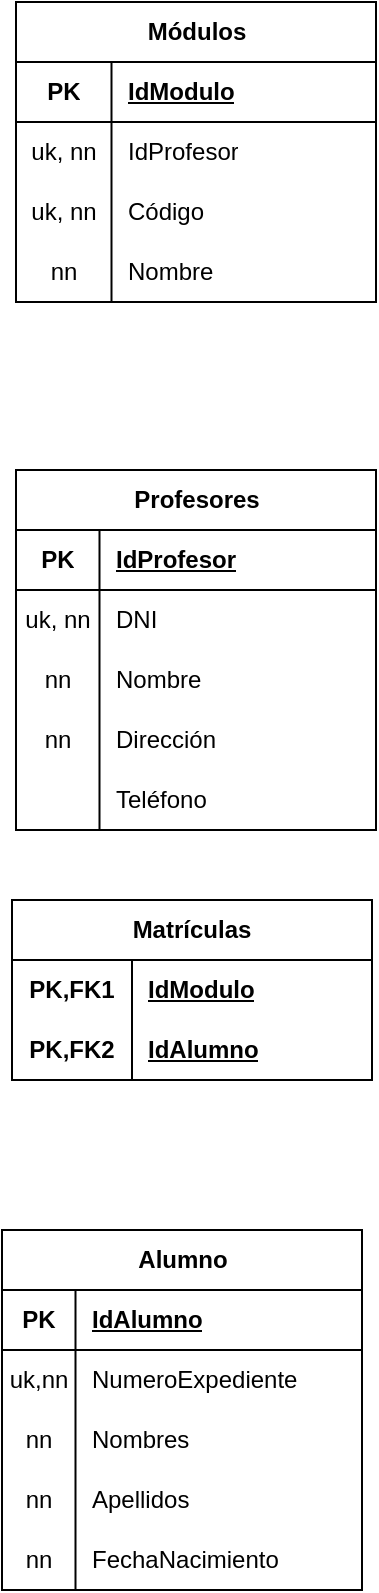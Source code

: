 <mxfile version="22.1.0" type="github">
  <diagram name="Página-1" id="tvJk13WSp2HQ4miFWRbo">
    <mxGraphModel dx="474" dy="789" grid="0" gridSize="10" guides="1" tooltips="1" connect="1" arrows="1" fold="1" page="0" pageScale="1" pageWidth="827" pageHeight="1169" math="0" shadow="0">
      <root>
        <mxCell id="0" />
        <mxCell id="1" parent="0" />
        <mxCell id="f92ThQpt_HkGoviK5OzU-1" value="Profesores" style="shape=table;startSize=30;container=1;collapsible=1;childLayout=tableLayout;fixedRows=1;rowLines=0;fontStyle=1;align=center;resizeLast=1;html=1;" vertex="1" parent="1">
          <mxGeometry x="329" y="293" width="180" height="180" as="geometry" />
        </mxCell>
        <mxCell id="f92ThQpt_HkGoviK5OzU-2" value="" style="shape=tableRow;horizontal=0;startSize=0;swimlaneHead=0;swimlaneBody=0;fillColor=none;collapsible=0;dropTarget=0;points=[[0,0.5],[1,0.5]];portConstraint=eastwest;top=0;left=0;right=0;bottom=1;" vertex="1" parent="f92ThQpt_HkGoviK5OzU-1">
          <mxGeometry y="30" width="180" height="30" as="geometry" />
        </mxCell>
        <mxCell id="f92ThQpt_HkGoviK5OzU-3" value="PK" style="shape=partialRectangle;connectable=0;fillColor=none;top=0;left=0;bottom=0;right=0;fontStyle=1;overflow=hidden;whiteSpace=wrap;html=1;" vertex="1" parent="f92ThQpt_HkGoviK5OzU-2">
          <mxGeometry width="41.75" height="30" as="geometry">
            <mxRectangle width="41.75" height="30" as="alternateBounds" />
          </mxGeometry>
        </mxCell>
        <mxCell id="f92ThQpt_HkGoviK5OzU-4" value="IdProfesor" style="shape=partialRectangle;connectable=0;fillColor=none;top=0;left=0;bottom=0;right=0;align=left;spacingLeft=6;fontStyle=5;overflow=hidden;whiteSpace=wrap;html=1;" vertex="1" parent="f92ThQpt_HkGoviK5OzU-2">
          <mxGeometry x="41.75" width="138.25" height="30" as="geometry">
            <mxRectangle width="138.25" height="30" as="alternateBounds" />
          </mxGeometry>
        </mxCell>
        <mxCell id="f92ThQpt_HkGoviK5OzU-5" value="" style="shape=tableRow;horizontal=0;startSize=0;swimlaneHead=0;swimlaneBody=0;fillColor=none;collapsible=0;dropTarget=0;points=[[0,0.5],[1,0.5]];portConstraint=eastwest;top=0;left=0;right=0;bottom=0;" vertex="1" parent="f92ThQpt_HkGoviK5OzU-1">
          <mxGeometry y="60" width="180" height="30" as="geometry" />
        </mxCell>
        <mxCell id="f92ThQpt_HkGoviK5OzU-6" value="uk, nn" style="shape=partialRectangle;connectable=0;fillColor=none;top=0;left=0;bottom=0;right=0;editable=1;overflow=hidden;whiteSpace=wrap;html=1;" vertex="1" parent="f92ThQpt_HkGoviK5OzU-5">
          <mxGeometry width="41.75" height="30" as="geometry">
            <mxRectangle width="41.75" height="30" as="alternateBounds" />
          </mxGeometry>
        </mxCell>
        <mxCell id="f92ThQpt_HkGoviK5OzU-7" value="DNI" style="shape=partialRectangle;connectable=0;fillColor=none;top=0;left=0;bottom=0;right=0;align=left;spacingLeft=6;overflow=hidden;whiteSpace=wrap;html=1;" vertex="1" parent="f92ThQpt_HkGoviK5OzU-5">
          <mxGeometry x="41.75" width="138.25" height="30" as="geometry">
            <mxRectangle width="138.25" height="30" as="alternateBounds" />
          </mxGeometry>
        </mxCell>
        <mxCell id="f92ThQpt_HkGoviK5OzU-8" value="" style="shape=tableRow;horizontal=0;startSize=0;swimlaneHead=0;swimlaneBody=0;fillColor=none;collapsible=0;dropTarget=0;points=[[0,0.5],[1,0.5]];portConstraint=eastwest;top=0;left=0;right=0;bottom=0;" vertex="1" parent="f92ThQpt_HkGoviK5OzU-1">
          <mxGeometry y="90" width="180" height="30" as="geometry" />
        </mxCell>
        <mxCell id="f92ThQpt_HkGoviK5OzU-9" value="nn" style="shape=partialRectangle;connectable=0;fillColor=none;top=0;left=0;bottom=0;right=0;editable=1;overflow=hidden;whiteSpace=wrap;html=1;" vertex="1" parent="f92ThQpt_HkGoviK5OzU-8">
          <mxGeometry width="41.75" height="30" as="geometry">
            <mxRectangle width="41.75" height="30" as="alternateBounds" />
          </mxGeometry>
        </mxCell>
        <mxCell id="f92ThQpt_HkGoviK5OzU-10" value="Nombre" style="shape=partialRectangle;connectable=0;fillColor=none;top=0;left=0;bottom=0;right=0;align=left;spacingLeft=6;overflow=hidden;whiteSpace=wrap;html=1;" vertex="1" parent="f92ThQpt_HkGoviK5OzU-8">
          <mxGeometry x="41.75" width="138.25" height="30" as="geometry">
            <mxRectangle width="138.25" height="30" as="alternateBounds" />
          </mxGeometry>
        </mxCell>
        <mxCell id="f92ThQpt_HkGoviK5OzU-11" value="" style="shape=tableRow;horizontal=0;startSize=0;swimlaneHead=0;swimlaneBody=0;fillColor=none;collapsible=0;dropTarget=0;points=[[0,0.5],[1,0.5]];portConstraint=eastwest;top=0;left=0;right=0;bottom=0;" vertex="1" parent="f92ThQpt_HkGoviK5OzU-1">
          <mxGeometry y="120" width="180" height="30" as="geometry" />
        </mxCell>
        <mxCell id="f92ThQpt_HkGoviK5OzU-12" value="nn" style="shape=partialRectangle;connectable=0;fillColor=none;top=0;left=0;bottom=0;right=0;editable=1;overflow=hidden;whiteSpace=wrap;html=1;" vertex="1" parent="f92ThQpt_HkGoviK5OzU-11">
          <mxGeometry width="41.75" height="30" as="geometry">
            <mxRectangle width="41.75" height="30" as="alternateBounds" />
          </mxGeometry>
        </mxCell>
        <mxCell id="f92ThQpt_HkGoviK5OzU-13" value="Dirección" style="shape=partialRectangle;connectable=0;fillColor=none;top=0;left=0;bottom=0;right=0;align=left;spacingLeft=6;overflow=hidden;whiteSpace=wrap;html=1;" vertex="1" parent="f92ThQpt_HkGoviK5OzU-11">
          <mxGeometry x="41.75" width="138.25" height="30" as="geometry">
            <mxRectangle width="138.25" height="30" as="alternateBounds" />
          </mxGeometry>
        </mxCell>
        <mxCell id="f92ThQpt_HkGoviK5OzU-14" value="" style="shape=tableRow;horizontal=0;startSize=0;swimlaneHead=0;swimlaneBody=0;fillColor=none;collapsible=0;dropTarget=0;points=[[0,0.5],[1,0.5]];portConstraint=eastwest;top=0;left=0;right=0;bottom=0;" vertex="1" parent="f92ThQpt_HkGoviK5OzU-1">
          <mxGeometry y="150" width="180" height="30" as="geometry" />
        </mxCell>
        <mxCell id="f92ThQpt_HkGoviK5OzU-15" value="" style="shape=partialRectangle;connectable=0;fillColor=none;top=0;left=0;bottom=0;right=0;editable=1;overflow=hidden;whiteSpace=wrap;html=1;" vertex="1" parent="f92ThQpt_HkGoviK5OzU-14">
          <mxGeometry width="41.75" height="30" as="geometry">
            <mxRectangle width="41.75" height="30" as="alternateBounds" />
          </mxGeometry>
        </mxCell>
        <mxCell id="f92ThQpt_HkGoviK5OzU-16" value="Teléfono" style="shape=partialRectangle;connectable=0;fillColor=none;top=0;left=0;bottom=0;right=0;align=left;spacingLeft=6;overflow=hidden;whiteSpace=wrap;html=1;" vertex="1" parent="f92ThQpt_HkGoviK5OzU-14">
          <mxGeometry x="41.75" width="138.25" height="30" as="geometry">
            <mxRectangle width="138.25" height="30" as="alternateBounds" />
          </mxGeometry>
        </mxCell>
        <mxCell id="f92ThQpt_HkGoviK5OzU-17" value="Módulos" style="shape=table;startSize=30;container=1;collapsible=1;childLayout=tableLayout;fixedRows=1;rowLines=0;fontStyle=1;align=center;resizeLast=1;html=1;" vertex="1" parent="1">
          <mxGeometry x="329" y="59" width="180" height="150" as="geometry" />
        </mxCell>
        <mxCell id="f92ThQpt_HkGoviK5OzU-18" value="" style="shape=tableRow;horizontal=0;startSize=0;swimlaneHead=0;swimlaneBody=0;fillColor=none;collapsible=0;dropTarget=0;points=[[0,0.5],[1,0.5]];portConstraint=eastwest;top=0;left=0;right=0;bottom=1;" vertex="1" parent="f92ThQpt_HkGoviK5OzU-17">
          <mxGeometry y="30" width="180" height="30" as="geometry" />
        </mxCell>
        <mxCell id="f92ThQpt_HkGoviK5OzU-19" value="PK" style="shape=partialRectangle;connectable=0;fillColor=none;top=0;left=0;bottom=0;right=0;fontStyle=1;overflow=hidden;whiteSpace=wrap;html=1;" vertex="1" parent="f92ThQpt_HkGoviK5OzU-18">
          <mxGeometry width="47.75" height="30" as="geometry">
            <mxRectangle width="47.75" height="30" as="alternateBounds" />
          </mxGeometry>
        </mxCell>
        <mxCell id="f92ThQpt_HkGoviK5OzU-20" value="IdModulo" style="shape=partialRectangle;connectable=0;fillColor=none;top=0;left=0;bottom=0;right=0;align=left;spacingLeft=6;fontStyle=5;overflow=hidden;whiteSpace=wrap;html=1;" vertex="1" parent="f92ThQpt_HkGoviK5OzU-18">
          <mxGeometry x="47.75" width="132.25" height="30" as="geometry">
            <mxRectangle width="132.25" height="30" as="alternateBounds" />
          </mxGeometry>
        </mxCell>
        <mxCell id="f92ThQpt_HkGoviK5OzU-21" value="" style="shape=tableRow;horizontal=0;startSize=0;swimlaneHead=0;swimlaneBody=0;fillColor=none;collapsible=0;dropTarget=0;points=[[0,0.5],[1,0.5]];portConstraint=eastwest;top=0;left=0;right=0;bottom=0;" vertex="1" parent="f92ThQpt_HkGoviK5OzU-17">
          <mxGeometry y="60" width="180" height="30" as="geometry" />
        </mxCell>
        <mxCell id="f92ThQpt_HkGoviK5OzU-22" value="uk, nn" style="shape=partialRectangle;connectable=0;fillColor=none;top=0;left=0;bottom=0;right=0;editable=1;overflow=hidden;whiteSpace=wrap;html=1;" vertex="1" parent="f92ThQpt_HkGoviK5OzU-21">
          <mxGeometry width="47.75" height="30" as="geometry">
            <mxRectangle width="47.75" height="30" as="alternateBounds" />
          </mxGeometry>
        </mxCell>
        <mxCell id="f92ThQpt_HkGoviK5OzU-23" value="IdProfesor" style="shape=partialRectangle;connectable=0;fillColor=none;top=0;left=0;bottom=0;right=0;align=left;spacingLeft=6;overflow=hidden;whiteSpace=wrap;html=1;" vertex="1" parent="f92ThQpt_HkGoviK5OzU-21">
          <mxGeometry x="47.75" width="132.25" height="30" as="geometry">
            <mxRectangle width="132.25" height="30" as="alternateBounds" />
          </mxGeometry>
        </mxCell>
        <mxCell id="f92ThQpt_HkGoviK5OzU-30" value="" style="shape=tableRow;horizontal=0;startSize=0;swimlaneHead=0;swimlaneBody=0;fillColor=none;collapsible=0;dropTarget=0;points=[[0,0.5],[1,0.5]];portConstraint=eastwest;top=0;left=0;right=0;bottom=0;" vertex="1" parent="f92ThQpt_HkGoviK5OzU-17">
          <mxGeometry y="90" width="180" height="30" as="geometry" />
        </mxCell>
        <mxCell id="f92ThQpt_HkGoviK5OzU-31" value="uk, nn" style="shape=partialRectangle;connectable=0;fillColor=none;top=0;left=0;bottom=0;right=0;editable=1;overflow=hidden;whiteSpace=wrap;html=1;" vertex="1" parent="f92ThQpt_HkGoviK5OzU-30">
          <mxGeometry width="47.75" height="30" as="geometry">
            <mxRectangle width="47.75" height="30" as="alternateBounds" />
          </mxGeometry>
        </mxCell>
        <mxCell id="f92ThQpt_HkGoviK5OzU-32" value="Código" style="shape=partialRectangle;connectable=0;fillColor=none;top=0;left=0;bottom=0;right=0;align=left;spacingLeft=6;overflow=hidden;whiteSpace=wrap;html=1;" vertex="1" parent="f92ThQpt_HkGoviK5OzU-30">
          <mxGeometry x="47.75" width="132.25" height="30" as="geometry">
            <mxRectangle width="132.25" height="30" as="alternateBounds" />
          </mxGeometry>
        </mxCell>
        <mxCell id="f92ThQpt_HkGoviK5OzU-24" value="" style="shape=tableRow;horizontal=0;startSize=0;swimlaneHead=0;swimlaneBody=0;fillColor=none;collapsible=0;dropTarget=0;points=[[0,0.5],[1,0.5]];portConstraint=eastwest;top=0;left=0;right=0;bottom=0;" vertex="1" parent="f92ThQpt_HkGoviK5OzU-17">
          <mxGeometry y="120" width="180" height="30" as="geometry" />
        </mxCell>
        <mxCell id="f92ThQpt_HkGoviK5OzU-25" value="nn" style="shape=partialRectangle;connectable=0;fillColor=none;top=0;left=0;bottom=0;right=0;editable=1;overflow=hidden;whiteSpace=wrap;html=1;" vertex="1" parent="f92ThQpt_HkGoviK5OzU-24">
          <mxGeometry width="47.75" height="30" as="geometry">
            <mxRectangle width="47.75" height="30" as="alternateBounds" />
          </mxGeometry>
        </mxCell>
        <mxCell id="f92ThQpt_HkGoviK5OzU-26" value="Nombre" style="shape=partialRectangle;connectable=0;fillColor=none;top=0;left=0;bottom=0;right=0;align=left;spacingLeft=6;overflow=hidden;whiteSpace=wrap;html=1;" vertex="1" parent="f92ThQpt_HkGoviK5OzU-24">
          <mxGeometry x="47.75" width="132.25" height="30" as="geometry">
            <mxRectangle width="132.25" height="30" as="alternateBounds" />
          </mxGeometry>
        </mxCell>
        <mxCell id="f92ThQpt_HkGoviK5OzU-33" value="Matrículas" style="shape=table;startSize=30;container=1;collapsible=1;childLayout=tableLayout;fixedRows=1;rowLines=0;fontStyle=1;align=center;resizeLast=1;html=1;whiteSpace=wrap;" vertex="1" parent="1">
          <mxGeometry x="327" y="508" width="180" height="90" as="geometry" />
        </mxCell>
        <mxCell id="f92ThQpt_HkGoviK5OzU-34" value="" style="shape=tableRow;horizontal=0;startSize=0;swimlaneHead=0;swimlaneBody=0;fillColor=none;collapsible=0;dropTarget=0;points=[[0,0.5],[1,0.5]];portConstraint=eastwest;top=0;left=0;right=0;bottom=0;html=1;" vertex="1" parent="f92ThQpt_HkGoviK5OzU-33">
          <mxGeometry y="30" width="180" height="30" as="geometry" />
        </mxCell>
        <mxCell id="f92ThQpt_HkGoviK5OzU-35" value="PK,FK1" style="shape=partialRectangle;connectable=0;fillColor=none;top=0;left=0;bottom=0;right=0;fontStyle=1;overflow=hidden;html=1;whiteSpace=wrap;" vertex="1" parent="f92ThQpt_HkGoviK5OzU-34">
          <mxGeometry width="60" height="30" as="geometry">
            <mxRectangle width="60" height="30" as="alternateBounds" />
          </mxGeometry>
        </mxCell>
        <mxCell id="f92ThQpt_HkGoviK5OzU-36" value="IdModulo" style="shape=partialRectangle;connectable=0;fillColor=none;top=0;left=0;bottom=0;right=0;align=left;spacingLeft=6;fontStyle=5;overflow=hidden;html=1;whiteSpace=wrap;" vertex="1" parent="f92ThQpt_HkGoviK5OzU-34">
          <mxGeometry x="60" width="120" height="30" as="geometry">
            <mxRectangle width="120" height="30" as="alternateBounds" />
          </mxGeometry>
        </mxCell>
        <mxCell id="f92ThQpt_HkGoviK5OzU-37" value="" style="shape=tableRow;horizontal=0;startSize=0;swimlaneHead=0;swimlaneBody=0;fillColor=none;collapsible=0;dropTarget=0;points=[[0,0.5],[1,0.5]];portConstraint=eastwest;top=0;left=0;right=0;bottom=1;html=1;" vertex="1" parent="f92ThQpt_HkGoviK5OzU-33">
          <mxGeometry y="60" width="180" height="30" as="geometry" />
        </mxCell>
        <mxCell id="f92ThQpt_HkGoviK5OzU-38" value="PK,FK2" style="shape=partialRectangle;connectable=0;fillColor=none;top=0;left=0;bottom=0;right=0;fontStyle=1;overflow=hidden;html=1;whiteSpace=wrap;" vertex="1" parent="f92ThQpt_HkGoviK5OzU-37">
          <mxGeometry width="60" height="30" as="geometry">
            <mxRectangle width="60" height="30" as="alternateBounds" />
          </mxGeometry>
        </mxCell>
        <mxCell id="f92ThQpt_HkGoviK5OzU-39" value="IdAlumno" style="shape=partialRectangle;connectable=0;fillColor=none;top=0;left=0;bottom=0;right=0;align=left;spacingLeft=6;fontStyle=5;overflow=hidden;html=1;whiteSpace=wrap;" vertex="1" parent="f92ThQpt_HkGoviK5OzU-37">
          <mxGeometry x="60" width="120" height="30" as="geometry">
            <mxRectangle width="120" height="30" as="alternateBounds" />
          </mxGeometry>
        </mxCell>
        <mxCell id="f92ThQpt_HkGoviK5OzU-46" value="Alumno" style="shape=table;startSize=30;container=1;collapsible=1;childLayout=tableLayout;fixedRows=1;rowLines=0;fontStyle=1;align=center;resizeLast=1;html=1;" vertex="1" parent="1">
          <mxGeometry x="322" y="673" width="180" height="180" as="geometry" />
        </mxCell>
        <mxCell id="f92ThQpt_HkGoviK5OzU-47" value="" style="shape=tableRow;horizontal=0;startSize=0;swimlaneHead=0;swimlaneBody=0;fillColor=none;collapsible=0;dropTarget=0;points=[[0,0.5],[1,0.5]];portConstraint=eastwest;top=0;left=0;right=0;bottom=1;" vertex="1" parent="f92ThQpt_HkGoviK5OzU-46">
          <mxGeometry y="30" width="180" height="30" as="geometry" />
        </mxCell>
        <mxCell id="f92ThQpt_HkGoviK5OzU-48" value="PK" style="shape=partialRectangle;connectable=0;fillColor=none;top=0;left=0;bottom=0;right=0;fontStyle=1;overflow=hidden;whiteSpace=wrap;html=1;" vertex="1" parent="f92ThQpt_HkGoviK5OzU-47">
          <mxGeometry width="36.75" height="30" as="geometry">
            <mxRectangle width="36.75" height="30" as="alternateBounds" />
          </mxGeometry>
        </mxCell>
        <mxCell id="f92ThQpt_HkGoviK5OzU-49" value="IdAlumno" style="shape=partialRectangle;connectable=0;fillColor=none;top=0;left=0;bottom=0;right=0;align=left;spacingLeft=6;fontStyle=5;overflow=hidden;whiteSpace=wrap;html=1;" vertex="1" parent="f92ThQpt_HkGoviK5OzU-47">
          <mxGeometry x="36.75" width="143.25" height="30" as="geometry">
            <mxRectangle width="143.25" height="30" as="alternateBounds" />
          </mxGeometry>
        </mxCell>
        <mxCell id="f92ThQpt_HkGoviK5OzU-50" value="" style="shape=tableRow;horizontal=0;startSize=0;swimlaneHead=0;swimlaneBody=0;fillColor=none;collapsible=0;dropTarget=0;points=[[0,0.5],[1,0.5]];portConstraint=eastwest;top=0;left=0;right=0;bottom=0;" vertex="1" parent="f92ThQpt_HkGoviK5OzU-46">
          <mxGeometry y="60" width="180" height="30" as="geometry" />
        </mxCell>
        <mxCell id="f92ThQpt_HkGoviK5OzU-51" value="uk,nn" style="shape=partialRectangle;connectable=0;fillColor=none;top=0;left=0;bottom=0;right=0;editable=1;overflow=hidden;whiteSpace=wrap;html=1;" vertex="1" parent="f92ThQpt_HkGoviK5OzU-50">
          <mxGeometry width="36.75" height="30" as="geometry">
            <mxRectangle width="36.75" height="30" as="alternateBounds" />
          </mxGeometry>
        </mxCell>
        <mxCell id="f92ThQpt_HkGoviK5OzU-52" value="NumeroExpediente" style="shape=partialRectangle;connectable=0;fillColor=none;top=0;left=0;bottom=0;right=0;align=left;spacingLeft=6;overflow=hidden;whiteSpace=wrap;html=1;" vertex="1" parent="f92ThQpt_HkGoviK5OzU-50">
          <mxGeometry x="36.75" width="143.25" height="30" as="geometry">
            <mxRectangle width="143.25" height="30" as="alternateBounds" />
          </mxGeometry>
        </mxCell>
        <mxCell id="f92ThQpt_HkGoviK5OzU-59" value="" style="shape=tableRow;horizontal=0;startSize=0;swimlaneHead=0;swimlaneBody=0;fillColor=none;collapsible=0;dropTarget=0;points=[[0,0.5],[1,0.5]];portConstraint=eastwest;top=0;left=0;right=0;bottom=0;" vertex="1" parent="f92ThQpt_HkGoviK5OzU-46">
          <mxGeometry y="90" width="180" height="30" as="geometry" />
        </mxCell>
        <mxCell id="f92ThQpt_HkGoviK5OzU-60" value="nn" style="shape=partialRectangle;connectable=0;fillColor=none;top=0;left=0;bottom=0;right=0;editable=1;overflow=hidden;whiteSpace=wrap;html=1;" vertex="1" parent="f92ThQpt_HkGoviK5OzU-59">
          <mxGeometry width="36.75" height="30" as="geometry">
            <mxRectangle width="36.75" height="30" as="alternateBounds" />
          </mxGeometry>
        </mxCell>
        <mxCell id="f92ThQpt_HkGoviK5OzU-61" value="Nombres" style="shape=partialRectangle;connectable=0;fillColor=none;top=0;left=0;bottom=0;right=0;align=left;spacingLeft=6;overflow=hidden;whiteSpace=wrap;html=1;" vertex="1" parent="f92ThQpt_HkGoviK5OzU-59">
          <mxGeometry x="36.75" width="143.25" height="30" as="geometry">
            <mxRectangle width="143.25" height="30" as="alternateBounds" />
          </mxGeometry>
        </mxCell>
        <mxCell id="f92ThQpt_HkGoviK5OzU-53" value="" style="shape=tableRow;horizontal=0;startSize=0;swimlaneHead=0;swimlaneBody=0;fillColor=none;collapsible=0;dropTarget=0;points=[[0,0.5],[1,0.5]];portConstraint=eastwest;top=0;left=0;right=0;bottom=0;" vertex="1" parent="f92ThQpt_HkGoviK5OzU-46">
          <mxGeometry y="120" width="180" height="30" as="geometry" />
        </mxCell>
        <mxCell id="f92ThQpt_HkGoviK5OzU-54" value="nn" style="shape=partialRectangle;connectable=0;fillColor=none;top=0;left=0;bottom=0;right=0;editable=1;overflow=hidden;whiteSpace=wrap;html=1;" vertex="1" parent="f92ThQpt_HkGoviK5OzU-53">
          <mxGeometry width="36.75" height="30" as="geometry">
            <mxRectangle width="36.75" height="30" as="alternateBounds" />
          </mxGeometry>
        </mxCell>
        <mxCell id="f92ThQpt_HkGoviK5OzU-55" value="Apellidos" style="shape=partialRectangle;connectable=0;fillColor=none;top=0;left=0;bottom=0;right=0;align=left;spacingLeft=6;overflow=hidden;whiteSpace=wrap;html=1;" vertex="1" parent="f92ThQpt_HkGoviK5OzU-53">
          <mxGeometry x="36.75" width="143.25" height="30" as="geometry">
            <mxRectangle width="143.25" height="30" as="alternateBounds" />
          </mxGeometry>
        </mxCell>
        <mxCell id="f92ThQpt_HkGoviK5OzU-56" value="" style="shape=tableRow;horizontal=0;startSize=0;swimlaneHead=0;swimlaneBody=0;fillColor=none;collapsible=0;dropTarget=0;points=[[0,0.5],[1,0.5]];portConstraint=eastwest;top=0;left=0;right=0;bottom=0;" vertex="1" parent="f92ThQpt_HkGoviK5OzU-46">
          <mxGeometry y="150" width="180" height="30" as="geometry" />
        </mxCell>
        <mxCell id="f92ThQpt_HkGoviK5OzU-57" value="nn" style="shape=partialRectangle;connectable=0;fillColor=none;top=0;left=0;bottom=0;right=0;editable=1;overflow=hidden;whiteSpace=wrap;html=1;" vertex="1" parent="f92ThQpt_HkGoviK5OzU-56">
          <mxGeometry width="36.75" height="30" as="geometry">
            <mxRectangle width="36.75" height="30" as="alternateBounds" />
          </mxGeometry>
        </mxCell>
        <mxCell id="f92ThQpt_HkGoviK5OzU-58" value="FechaNacimiento" style="shape=partialRectangle;connectable=0;fillColor=none;top=0;left=0;bottom=0;right=0;align=left;spacingLeft=6;overflow=hidden;whiteSpace=wrap;html=1;" vertex="1" parent="f92ThQpt_HkGoviK5OzU-56">
          <mxGeometry x="36.75" width="143.25" height="30" as="geometry">
            <mxRectangle width="143.25" height="30" as="alternateBounds" />
          </mxGeometry>
        </mxCell>
      </root>
    </mxGraphModel>
  </diagram>
</mxfile>
